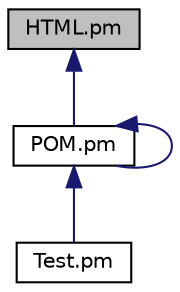 digraph "HTML.pm"
{
  edge [fontname="Helvetica",fontsize="10",labelfontname="Helvetica",labelfontsize="10"];
  node [fontname="Helvetica",fontsize="10",shape=record];
  Node1 [label="HTML.pm",height=0.2,width=0.4,color="black", fillcolor="grey75", style="filled" fontcolor="black"];
  Node1 -> Node2 [dir="back",color="midnightblue",fontsize="10",style="solid",fontname="Helvetica"];
  Node2 [label="POM.pm",height=0.2,width=0.4,color="black", fillcolor="white", style="filled",URL="$POM_8pm.html"];
  Node2 -> Node3 [dir="back",color="midnightblue",fontsize="10",style="solid",fontname="Helvetica"];
  Node3 [label="Test.pm",height=0.2,width=0.4,color="black", fillcolor="white", style="filled",URL="$Test_8pm.html"];
  Node2 -> Node2 [dir="back",color="midnightblue",fontsize="10",style="solid",fontname="Helvetica"];
}
